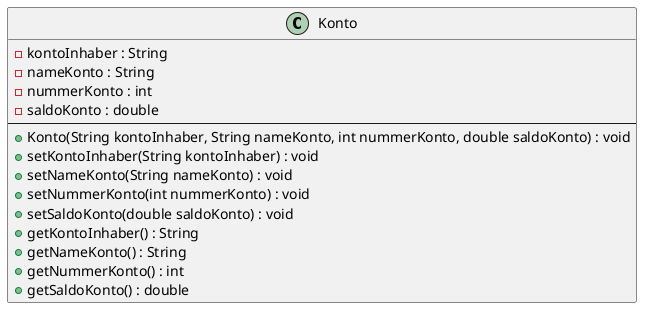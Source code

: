 @startuml

class Konto {
    - kontoInhaber : String
    - nameKonto : String
    - nummerKonto : int
    - saldoKonto : double
    ---
    + Konto(String kontoInhaber, String nameKonto, int nummerKonto, double saldoKonto) : void
    + setKontoInhaber(String kontoInhaber) : void
    + setNameKonto(String nameKonto) : void
    + setNummerKonto(int nummerKonto) : void
    + setSaldoKonto(double saldoKonto) : void
    + getKontoInhaber() : String
    + getNameKonto() : String
    + getNummerKonto() : int
    + getSaldoKonto() : double
}

@enduml